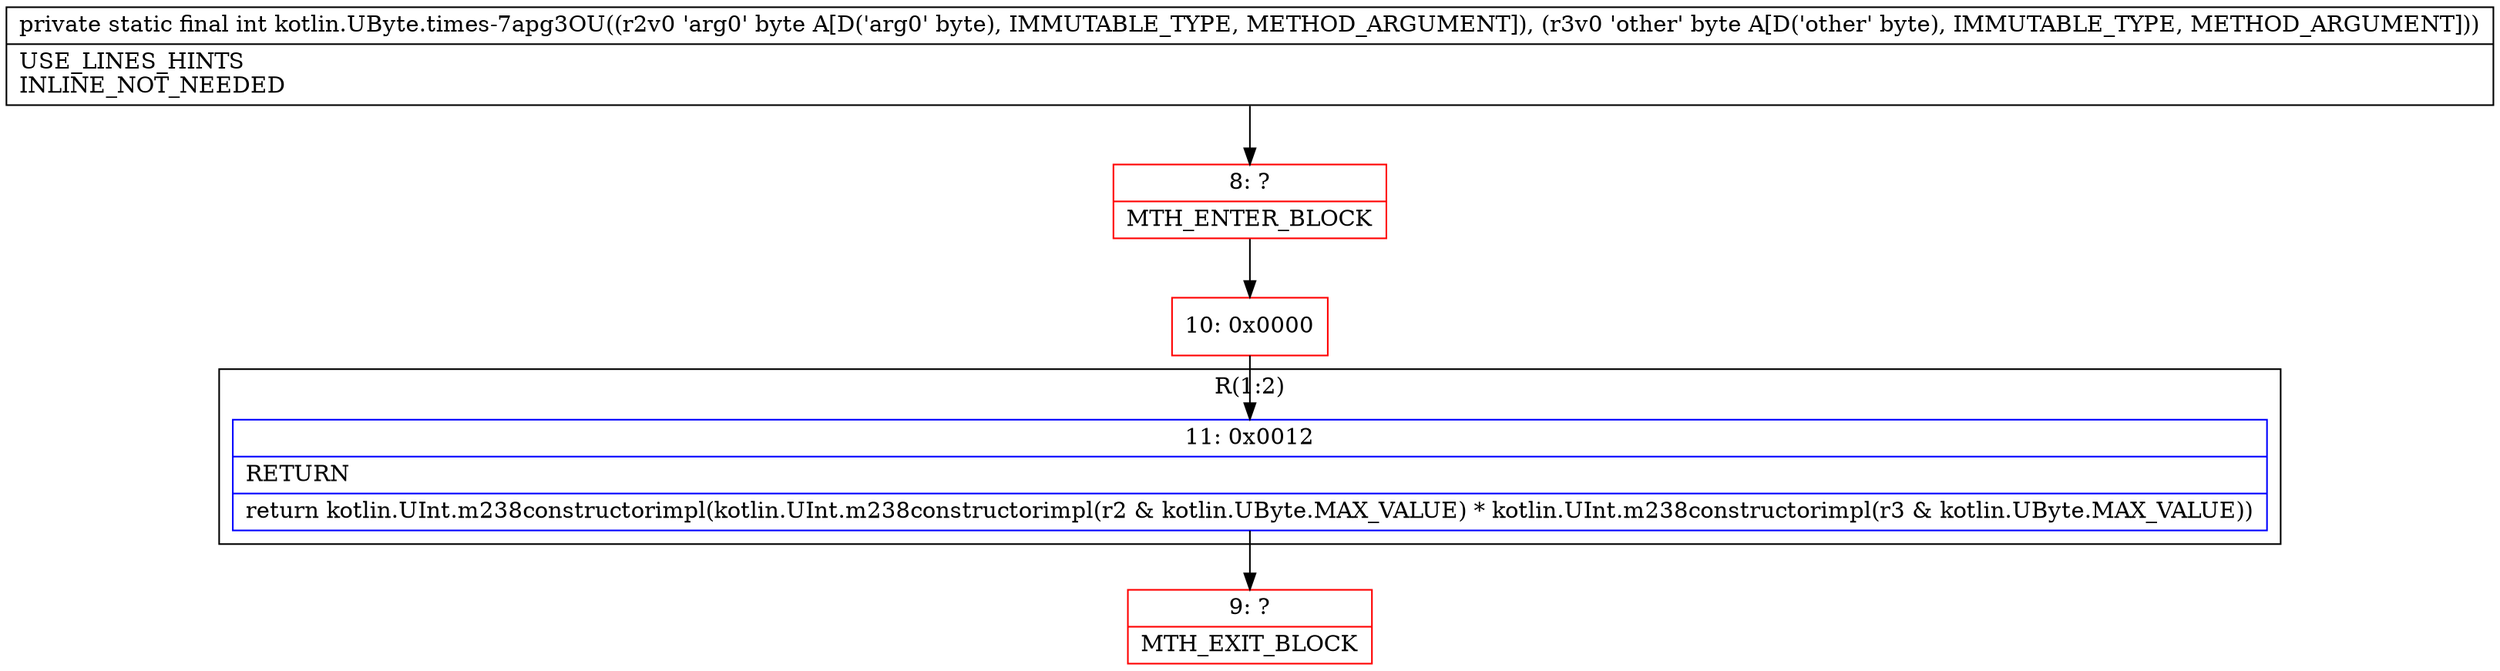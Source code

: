 digraph "CFG forkotlin.UByte.times\-7apg3OU(BB)I" {
subgraph cluster_Region_303024078 {
label = "R(1:2)";
node [shape=record,color=blue];
Node_11 [shape=record,label="{11\:\ 0x0012|RETURN\l|return kotlin.UInt.m238constructorimpl(kotlin.UInt.m238constructorimpl(r2 & kotlin.UByte.MAX_VALUE) * kotlin.UInt.m238constructorimpl(r3 & kotlin.UByte.MAX_VALUE))\l}"];
}
Node_8 [shape=record,color=red,label="{8\:\ ?|MTH_ENTER_BLOCK\l}"];
Node_10 [shape=record,color=red,label="{10\:\ 0x0000}"];
Node_9 [shape=record,color=red,label="{9\:\ ?|MTH_EXIT_BLOCK\l}"];
MethodNode[shape=record,label="{private static final int kotlin.UByte.times\-7apg3OU((r2v0 'arg0' byte A[D('arg0' byte), IMMUTABLE_TYPE, METHOD_ARGUMENT]), (r3v0 'other' byte A[D('other' byte), IMMUTABLE_TYPE, METHOD_ARGUMENT]))  | USE_LINES_HINTS\lINLINE_NOT_NEEDED\l}"];
MethodNode -> Node_8;Node_11 -> Node_9;
Node_8 -> Node_10;
Node_10 -> Node_11;
}

